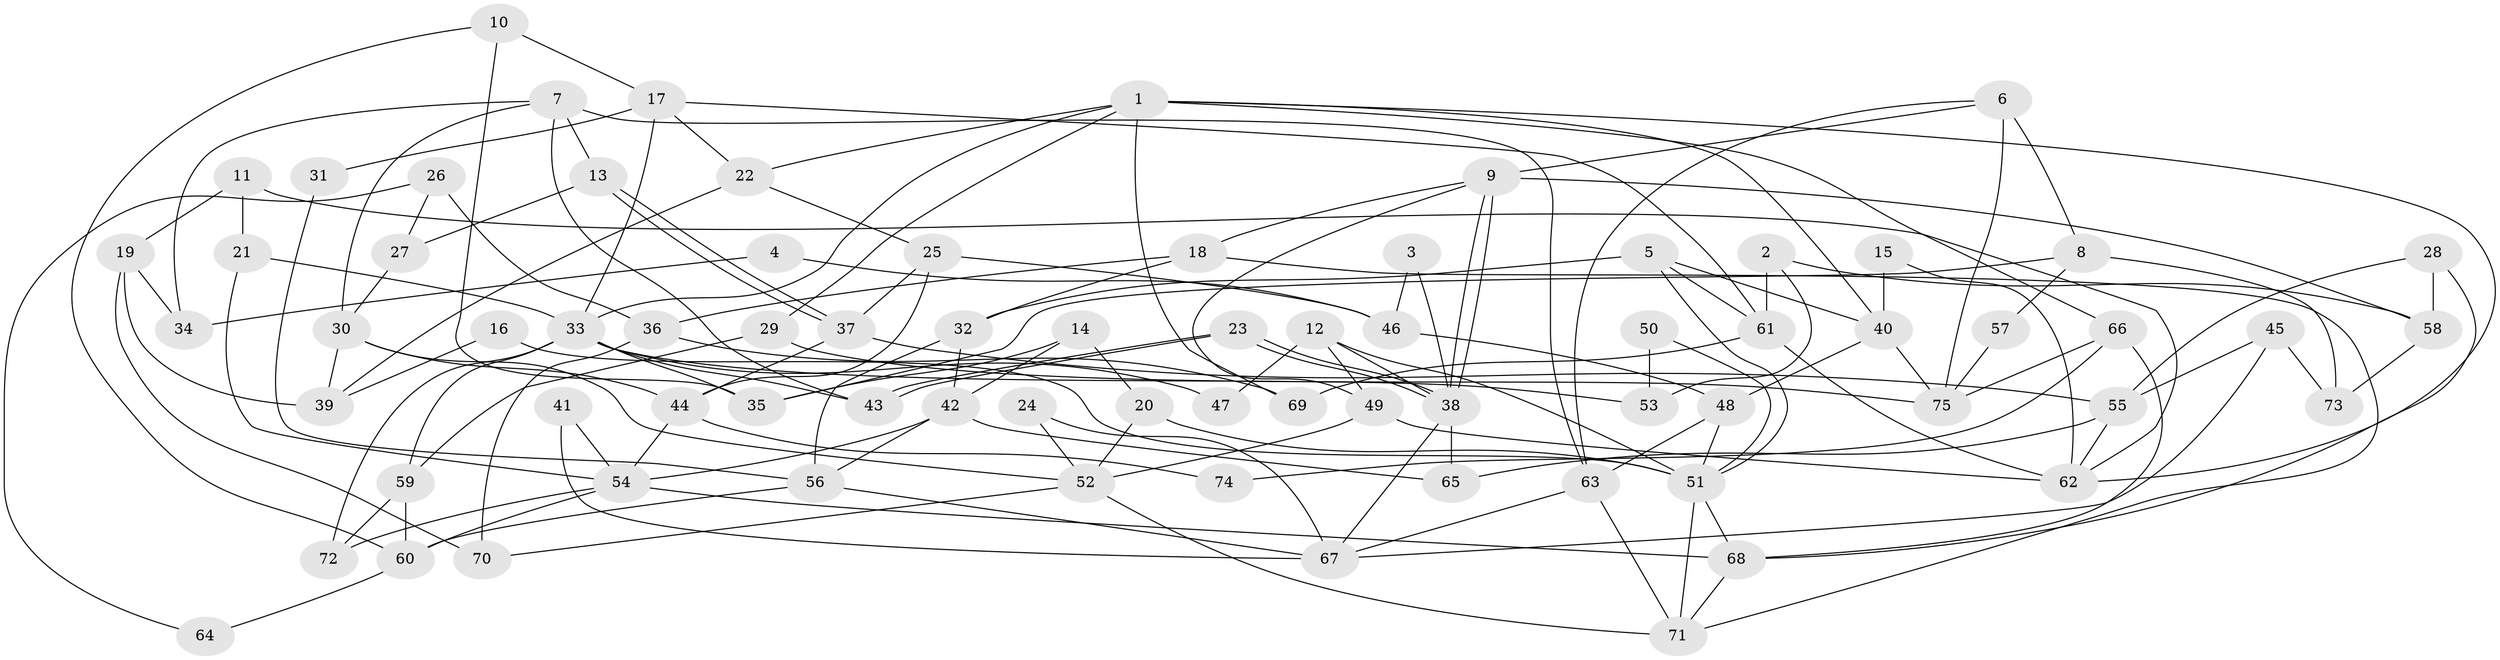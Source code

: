 // coarse degree distribution, {13: 0.02127659574468085, 3: 0.1702127659574468, 2: 0.14893617021276595, 4: 0.14893617021276595, 7: 0.1276595744680851, 6: 0.14893617021276595, 8: 0.06382978723404255, 5: 0.10638297872340426, 9: 0.0425531914893617, 10: 0.02127659574468085}
// Generated by graph-tools (version 1.1) at 2025/41/03/06/25 10:41:59]
// undirected, 75 vertices, 150 edges
graph export_dot {
graph [start="1"]
  node [color=gray90,style=filled];
  1;
  2;
  3;
  4;
  5;
  6;
  7;
  8;
  9;
  10;
  11;
  12;
  13;
  14;
  15;
  16;
  17;
  18;
  19;
  20;
  21;
  22;
  23;
  24;
  25;
  26;
  27;
  28;
  29;
  30;
  31;
  32;
  33;
  34;
  35;
  36;
  37;
  38;
  39;
  40;
  41;
  42;
  43;
  44;
  45;
  46;
  47;
  48;
  49;
  50;
  51;
  52;
  53;
  54;
  55;
  56;
  57;
  58;
  59;
  60;
  61;
  62;
  63;
  64;
  65;
  66;
  67;
  68;
  69;
  70;
  71;
  72;
  73;
  74;
  75;
  1 -- 66;
  1 -- 69;
  1 -- 22;
  1 -- 29;
  1 -- 33;
  1 -- 40;
  1 -- 62;
  2 -- 61;
  2 -- 58;
  2 -- 53;
  3 -- 46;
  3 -- 38;
  4 -- 34;
  4 -- 46;
  5 -- 51;
  5 -- 61;
  5 -- 32;
  5 -- 40;
  6 -- 9;
  6 -- 75;
  6 -- 8;
  6 -- 63;
  7 -- 63;
  7 -- 43;
  7 -- 13;
  7 -- 30;
  7 -- 34;
  8 -- 73;
  8 -- 35;
  8 -- 57;
  9 -- 49;
  9 -- 38;
  9 -- 38;
  9 -- 18;
  9 -- 58;
  10 -- 60;
  10 -- 35;
  10 -- 17;
  11 -- 62;
  11 -- 21;
  11 -- 19;
  12 -- 51;
  12 -- 38;
  12 -- 47;
  12 -- 49;
  13 -- 37;
  13 -- 37;
  13 -- 27;
  14 -- 20;
  14 -- 35;
  14 -- 42;
  15 -- 40;
  15 -- 62;
  16 -- 51;
  16 -- 39;
  17 -- 33;
  17 -- 22;
  17 -- 31;
  17 -- 61;
  18 -- 71;
  18 -- 32;
  18 -- 36;
  19 -- 39;
  19 -- 34;
  19 -- 70;
  20 -- 51;
  20 -- 52;
  21 -- 54;
  21 -- 33;
  22 -- 25;
  22 -- 39;
  23 -- 43;
  23 -- 43;
  23 -- 38;
  23 -- 38;
  24 -- 67;
  24 -- 52;
  25 -- 44;
  25 -- 37;
  25 -- 46;
  26 -- 36;
  26 -- 27;
  26 -- 64;
  27 -- 30;
  28 -- 55;
  28 -- 68;
  28 -- 58;
  29 -- 59;
  29 -- 75;
  30 -- 52;
  30 -- 39;
  30 -- 44;
  31 -- 56;
  32 -- 42;
  32 -- 56;
  33 -- 59;
  33 -- 35;
  33 -- 43;
  33 -- 47;
  33 -- 53;
  33 -- 72;
  36 -- 70;
  36 -- 69;
  37 -- 44;
  37 -- 55;
  38 -- 65;
  38 -- 67;
  40 -- 48;
  40 -- 75;
  41 -- 54;
  41 -- 67;
  42 -- 54;
  42 -- 56;
  42 -- 65;
  44 -- 54;
  44 -- 74;
  45 -- 55;
  45 -- 67;
  45 -- 73;
  46 -- 48;
  48 -- 63;
  48 -- 51;
  49 -- 62;
  49 -- 52;
  50 -- 53;
  50 -- 51;
  51 -- 68;
  51 -- 71;
  52 -- 71;
  52 -- 70;
  54 -- 60;
  54 -- 68;
  54 -- 72;
  55 -- 65;
  55 -- 62;
  56 -- 60;
  56 -- 67;
  57 -- 75;
  58 -- 73;
  59 -- 72;
  59 -- 60;
  60 -- 64;
  61 -- 62;
  61 -- 69;
  63 -- 67;
  63 -- 71;
  66 -- 68;
  66 -- 75;
  66 -- 74;
  68 -- 71;
}
